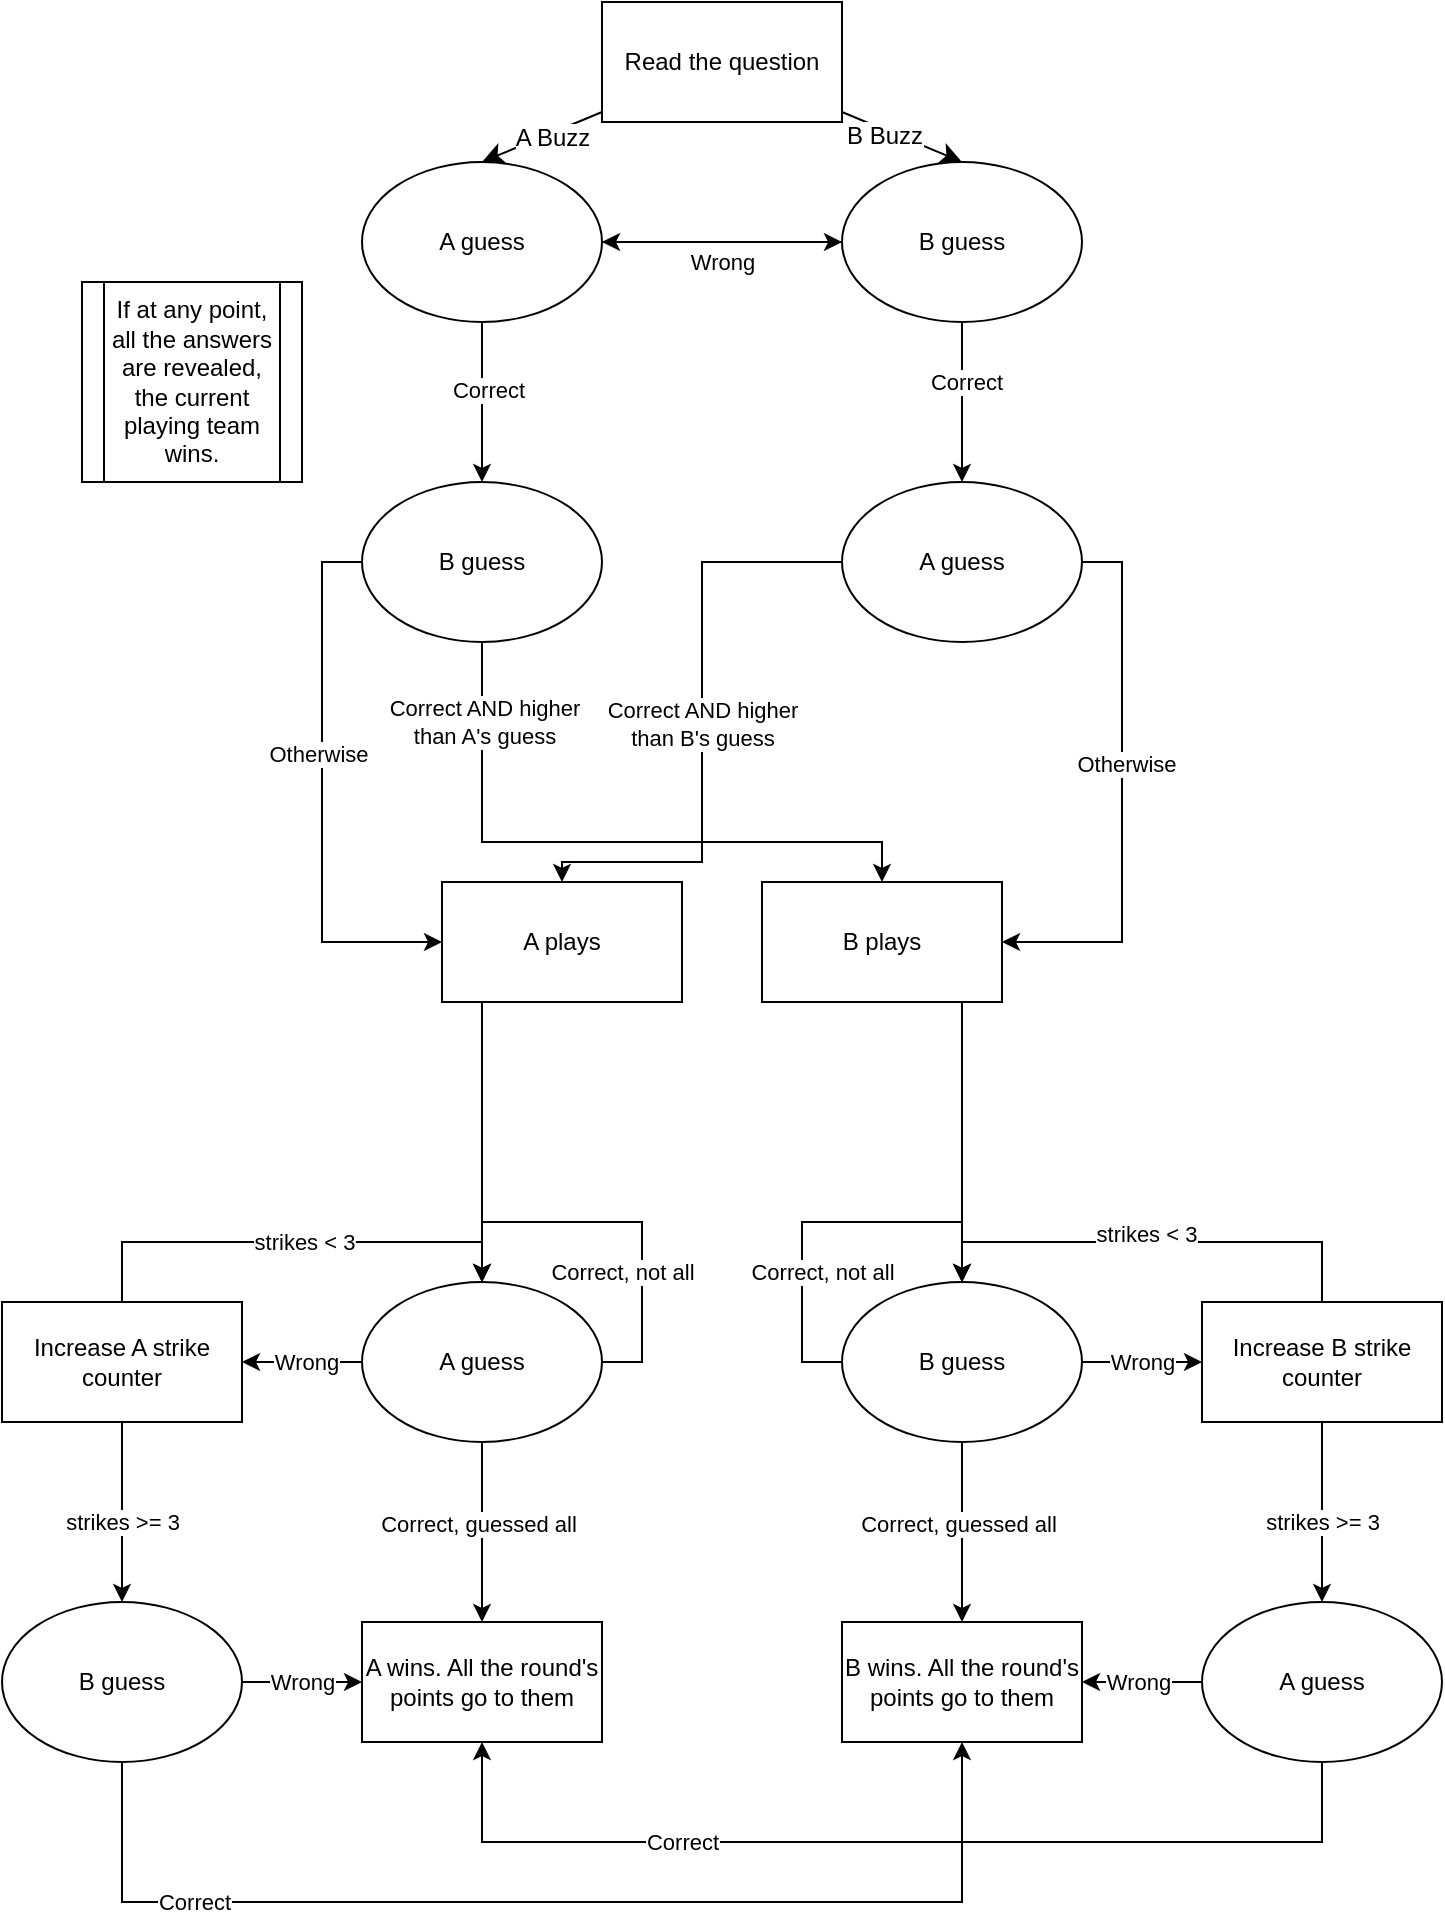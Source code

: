 <mxfile version="24.2.8" type="device">
  <diagram id="p6Y5o6aXWD6SJr5pYoWU" name="Page-1">
    <mxGraphModel dx="924" dy="784" grid="1" gridSize="10" guides="1" tooltips="1" connect="1" arrows="1" fold="1" page="1" pageScale="1" pageWidth="850" pageHeight="1100" math="0" shadow="0">
      <root>
        <mxCell id="0" />
        <mxCell id="1" parent="0" />
        <mxCell id="Q93Tzl98Vo8g-9imY17m-3" style="edgeStyle=none;curved=1;rounded=0;orthogonalLoop=1;jettySize=auto;html=1;exitX=1;exitY=1;exitDx=0;exitDy=0;fontSize=12;startSize=8;endSize=8;" edge="1" parent="1">
          <mxGeometry relative="1" as="geometry">
            <mxPoint x="377.426" y="208.284" as="sourcePoint" />
            <mxPoint x="377.426" y="208.284" as="targetPoint" />
          </mxGeometry>
        </mxCell>
        <mxCell id="Q93Tzl98Vo8g-9imY17m-8" style="edgeStyle=none;curved=1;rounded=0;orthogonalLoop=1;jettySize=auto;html=1;entryX=0.5;entryY=0;entryDx=0;entryDy=0;fontSize=12;startSize=8;endSize=8;" edge="1" parent="1" source="Q93Tzl98Vo8g-9imY17m-5" target="Q93Tzl98Vo8g-9imY17m-6">
          <mxGeometry relative="1" as="geometry" />
        </mxCell>
        <mxCell id="Q93Tzl98Vo8g-9imY17m-12" value="A Buzz" style="edgeLabel;html=1;align=center;verticalAlign=middle;resizable=0;points=[];fontSize=12;" vertex="1" connectable="0" parent="Q93Tzl98Vo8g-9imY17m-8">
          <mxGeometry x="-0.124" y="2" relative="1" as="geometry">
            <mxPoint as="offset" />
          </mxGeometry>
        </mxCell>
        <mxCell id="Q93Tzl98Vo8g-9imY17m-5" value="Read the question" style="rounded=0;whiteSpace=wrap;html=1;" vertex="1" parent="1">
          <mxGeometry x="365" y="80" width="120" height="60" as="geometry" />
        </mxCell>
        <mxCell id="Q93Tzl98Vo8g-9imY17m-39" value="" style="edgeStyle=orthogonalEdgeStyle;rounded=0;orthogonalLoop=1;jettySize=auto;html=1;" edge="1" parent="1" source="Q93Tzl98Vo8g-9imY17m-6" target="Q93Tzl98Vo8g-9imY17m-38">
          <mxGeometry relative="1" as="geometry" />
        </mxCell>
        <mxCell id="Q93Tzl98Vo8g-9imY17m-40" value="Correct" style="edgeLabel;html=1;align=center;verticalAlign=middle;resizable=0;points=[];" vertex="1" connectable="0" parent="Q93Tzl98Vo8g-9imY17m-39">
          <mxGeometry x="-0.15" y="3" relative="1" as="geometry">
            <mxPoint as="offset" />
          </mxGeometry>
        </mxCell>
        <mxCell id="Q93Tzl98Vo8g-9imY17m-56" style="edgeStyle=orthogonalEdgeStyle;rounded=0;orthogonalLoop=1;jettySize=auto;html=1;entryX=0;entryY=0.5;entryDx=0;entryDy=0;" edge="1" parent="1" source="Q93Tzl98Vo8g-9imY17m-6" target="Q93Tzl98Vo8g-9imY17m-7">
          <mxGeometry relative="1" as="geometry" />
        </mxCell>
        <mxCell id="Q93Tzl98Vo8g-9imY17m-6" value="A guess" style="ellipse;whiteSpace=wrap;html=1;" vertex="1" parent="1">
          <mxGeometry x="245" y="160" width="120" height="80" as="geometry" />
        </mxCell>
        <mxCell id="Q93Tzl98Vo8g-9imY17m-36" value="" style="edgeStyle=orthogonalEdgeStyle;rounded=0;orthogonalLoop=1;jettySize=auto;html=1;" edge="1" parent="1" source="Q93Tzl98Vo8g-9imY17m-7" target="Q93Tzl98Vo8g-9imY17m-35">
          <mxGeometry relative="1" as="geometry" />
        </mxCell>
        <mxCell id="Q93Tzl98Vo8g-9imY17m-37" value="Correct" style="edgeLabel;html=1;align=center;verticalAlign=middle;resizable=0;points=[];" vertex="1" connectable="0" parent="Q93Tzl98Vo8g-9imY17m-36">
          <mxGeometry x="-0.25" y="2" relative="1" as="geometry">
            <mxPoint as="offset" />
          </mxGeometry>
        </mxCell>
        <mxCell id="Q93Tzl98Vo8g-9imY17m-54" style="edgeStyle=orthogonalEdgeStyle;rounded=0;orthogonalLoop=1;jettySize=auto;html=1;entryX=1;entryY=0.5;entryDx=0;entryDy=0;exitX=0;exitY=0.5;exitDx=0;exitDy=0;" edge="1" parent="1" source="Q93Tzl98Vo8g-9imY17m-7" target="Q93Tzl98Vo8g-9imY17m-6">
          <mxGeometry relative="1" as="geometry">
            <mxPoint x="455" y="210" as="sourcePoint" />
          </mxGeometry>
        </mxCell>
        <mxCell id="Q93Tzl98Vo8g-9imY17m-57" value="Wrong" style="edgeLabel;html=1;align=center;verticalAlign=middle;resizable=0;points=[];" vertex="1" connectable="0" parent="Q93Tzl98Vo8g-9imY17m-54">
          <mxGeometry x="0.05" y="9" relative="1" as="geometry">
            <mxPoint x="3" y="1" as="offset" />
          </mxGeometry>
        </mxCell>
        <mxCell id="Q93Tzl98Vo8g-9imY17m-7" value="B guess" style="ellipse;whiteSpace=wrap;html=1;" vertex="1" parent="1">
          <mxGeometry x="485" y="160" width="120" height="80" as="geometry" />
        </mxCell>
        <mxCell id="Q93Tzl98Vo8g-9imY17m-11" style="edgeStyle=none;curved=1;rounded=0;orthogonalLoop=1;jettySize=auto;html=1;fontSize=12;startSize=8;endSize=8;entryX=0.5;entryY=0;entryDx=0;entryDy=0;" edge="1" parent="1" source="Q93Tzl98Vo8g-9imY17m-5" target="Q93Tzl98Vo8g-9imY17m-7">
          <mxGeometry relative="1" as="geometry">
            <mxPoint x="505" y="170" as="targetPoint" />
          </mxGeometry>
        </mxCell>
        <mxCell id="Q93Tzl98Vo8g-9imY17m-13" value="B Buzz" style="edgeLabel;html=1;align=center;verticalAlign=middle;resizable=0;points=[];fontSize=12;" vertex="1" connectable="0" parent="Q93Tzl98Vo8g-9imY17m-11">
          <mxGeometry x="-0.267" y="-3" relative="1" as="geometry">
            <mxPoint as="offset" />
          </mxGeometry>
        </mxCell>
        <mxCell id="Q93Tzl98Vo8g-9imY17m-50" style="edgeStyle=orthogonalEdgeStyle;rounded=0;orthogonalLoop=1;jettySize=auto;html=1;entryX=0.5;entryY=0;entryDx=0;entryDy=0;" edge="1" parent="1" source="Q93Tzl98Vo8g-9imY17m-35" target="Q93Tzl98Vo8g-9imY17m-47">
          <mxGeometry relative="1" as="geometry">
            <Array as="points">
              <mxPoint x="415" y="360" />
              <mxPoint x="415" y="510" />
              <mxPoint x="345" y="510" />
            </Array>
          </mxGeometry>
        </mxCell>
        <mxCell id="Q93Tzl98Vo8g-9imY17m-53" value="Correct AND higher&lt;div&gt;than B&#39;s guess&lt;/div&gt;" style="edgeLabel;html=1;align=center;verticalAlign=middle;resizable=0;points=[];" vertex="1" connectable="0" parent="Q93Tzl98Vo8g-9imY17m-50">
          <mxGeometry x="0.162" relative="1" as="geometry">
            <mxPoint y="-24" as="offset" />
          </mxGeometry>
        </mxCell>
        <mxCell id="Q93Tzl98Vo8g-9imY17m-63" style="edgeStyle=orthogonalEdgeStyle;rounded=0;orthogonalLoop=1;jettySize=auto;html=1;entryX=1;entryY=0.5;entryDx=0;entryDy=0;" edge="1" parent="1" source="Q93Tzl98Vo8g-9imY17m-35" target="Q93Tzl98Vo8g-9imY17m-48">
          <mxGeometry relative="1" as="geometry">
            <Array as="points">
              <mxPoint x="625" y="360" />
              <mxPoint x="625" y="550" />
            </Array>
          </mxGeometry>
        </mxCell>
        <mxCell id="Q93Tzl98Vo8g-9imY17m-64" value="Otherwise" style="edgeLabel;html=1;align=center;verticalAlign=middle;resizable=0;points=[];" vertex="1" connectable="0" parent="Q93Tzl98Vo8g-9imY17m-63">
          <mxGeometry x="-0.179" y="2" relative="1" as="geometry">
            <mxPoint y="10" as="offset" />
          </mxGeometry>
        </mxCell>
        <mxCell id="Q93Tzl98Vo8g-9imY17m-35" value="A guess" style="ellipse;whiteSpace=wrap;html=1;" vertex="1" parent="1">
          <mxGeometry x="485" y="320" width="120" height="80" as="geometry" />
        </mxCell>
        <mxCell id="Q93Tzl98Vo8g-9imY17m-45" value="" style="edgeStyle=orthogonalEdgeStyle;rounded=0;orthogonalLoop=1;jettySize=auto;html=1;entryX=0.5;entryY=0;entryDx=0;entryDy=0;" edge="1" parent="1" source="Q93Tzl98Vo8g-9imY17m-38" target="Q93Tzl98Vo8g-9imY17m-48">
          <mxGeometry relative="1" as="geometry">
            <mxPoint x="405" y="480" as="targetPoint" />
            <Array as="points">
              <mxPoint x="305" y="500" />
              <mxPoint x="505" y="500" />
            </Array>
          </mxGeometry>
        </mxCell>
        <mxCell id="Q93Tzl98Vo8g-9imY17m-49" value="Correct AND higher&lt;div&gt;than A&#39;s guess&lt;/div&gt;" style="edgeLabel;html=1;align=center;verticalAlign=middle;resizable=0;points=[];" vertex="1" connectable="0" parent="Q93Tzl98Vo8g-9imY17m-45">
          <mxGeometry x="0.177" y="3" relative="1" as="geometry">
            <mxPoint x="-88" y="-57" as="offset" />
          </mxGeometry>
        </mxCell>
        <mxCell id="Q93Tzl98Vo8g-9imY17m-60" style="edgeStyle=orthogonalEdgeStyle;rounded=0;orthogonalLoop=1;jettySize=auto;html=1;entryX=0;entryY=0.5;entryDx=0;entryDy=0;" edge="1" parent="1" source="Q93Tzl98Vo8g-9imY17m-38" target="Q93Tzl98Vo8g-9imY17m-47">
          <mxGeometry relative="1" as="geometry">
            <Array as="points">
              <mxPoint x="225" y="360" />
              <mxPoint x="225" y="550" />
            </Array>
          </mxGeometry>
        </mxCell>
        <mxCell id="Q93Tzl98Vo8g-9imY17m-61" value="Otherwise" style="edgeLabel;html=1;align=center;verticalAlign=middle;resizable=0;points=[];" vertex="1" connectable="0" parent="Q93Tzl98Vo8g-9imY17m-60">
          <mxGeometry x="-0.139" y="-2" relative="1" as="geometry">
            <mxPoint as="offset" />
          </mxGeometry>
        </mxCell>
        <mxCell id="Q93Tzl98Vo8g-9imY17m-38" value="B guess" style="ellipse;whiteSpace=wrap;html=1;" vertex="1" parent="1">
          <mxGeometry x="245" y="320" width="120" height="80" as="geometry" />
        </mxCell>
        <mxCell id="Q93Tzl98Vo8g-9imY17m-67" style="edgeStyle=orthogonalEdgeStyle;rounded=0;orthogonalLoop=1;jettySize=auto;html=1;entryX=0.5;entryY=0;entryDx=0;entryDy=0;" edge="1" parent="1" source="Q93Tzl98Vo8g-9imY17m-47" target="Q93Tzl98Vo8g-9imY17m-68">
          <mxGeometry relative="1" as="geometry">
            <Array as="points">
              <mxPoint x="305" y="620" />
              <mxPoint x="305" y="620" />
            </Array>
          </mxGeometry>
        </mxCell>
        <mxCell id="Q93Tzl98Vo8g-9imY17m-47" value="A plays" style="rounded=0;whiteSpace=wrap;html=1;" vertex="1" parent="1">
          <mxGeometry x="285" y="520" width="120" height="60" as="geometry" />
        </mxCell>
        <mxCell id="Q93Tzl98Vo8g-9imY17m-66" style="edgeStyle=orthogonalEdgeStyle;rounded=0;orthogonalLoop=1;jettySize=auto;html=1;entryX=0.5;entryY=0;entryDx=0;entryDy=0;" edge="1" parent="1" source="Q93Tzl98Vo8g-9imY17m-48">
          <mxGeometry relative="1" as="geometry">
            <mxPoint x="545" y="720" as="targetPoint" />
            <Array as="points">
              <mxPoint x="545" y="610" />
              <mxPoint x="545" y="610" />
            </Array>
          </mxGeometry>
        </mxCell>
        <mxCell id="Q93Tzl98Vo8g-9imY17m-48" value="B plays" style="rounded=0;whiteSpace=wrap;html=1;" vertex="1" parent="1">
          <mxGeometry x="445" y="520" width="120" height="60" as="geometry" />
        </mxCell>
        <mxCell id="Q93Tzl98Vo8g-9imY17m-77" style="edgeStyle=orthogonalEdgeStyle;rounded=0;orthogonalLoop=1;jettySize=auto;html=1;entryX=1;entryY=0.5;entryDx=0;entryDy=0;" edge="1" parent="1" source="Q93Tzl98Vo8g-9imY17m-68" target="Q93Tzl98Vo8g-9imY17m-75">
          <mxGeometry relative="1" as="geometry" />
        </mxCell>
        <mxCell id="Q93Tzl98Vo8g-9imY17m-78" value="Wrong" style="edgeLabel;html=1;align=center;verticalAlign=middle;resizable=0;points=[];" vertex="1" connectable="0" parent="Q93Tzl98Vo8g-9imY17m-77">
          <mxGeometry x="0.13" y="1" relative="1" as="geometry">
            <mxPoint x="6" y="-1" as="offset" />
          </mxGeometry>
        </mxCell>
        <mxCell id="Q93Tzl98Vo8g-9imY17m-89" style="edgeStyle=orthogonalEdgeStyle;rounded=0;orthogonalLoop=1;jettySize=auto;html=1;entryX=0.5;entryY=0;entryDx=0;entryDy=0;" edge="1" parent="1" source="Q93Tzl98Vo8g-9imY17m-68" target="Q93Tzl98Vo8g-9imY17m-93">
          <mxGeometry relative="1" as="geometry">
            <mxPoint x="305" y="910" as="targetPoint" />
          </mxGeometry>
        </mxCell>
        <mxCell id="Q93Tzl98Vo8g-9imY17m-90" value="Correct, guessed all" style="edgeLabel;html=1;align=center;verticalAlign=middle;resizable=0;points=[];" vertex="1" connectable="0" parent="Q93Tzl98Vo8g-9imY17m-89">
          <mxGeometry x="-0.093" y="-2" relative="1" as="geometry">
            <mxPoint as="offset" />
          </mxGeometry>
        </mxCell>
        <mxCell id="Q93Tzl98Vo8g-9imY17m-96" style="edgeStyle=orthogonalEdgeStyle;rounded=0;orthogonalLoop=1;jettySize=auto;html=1;" edge="1" parent="1" source="Q93Tzl98Vo8g-9imY17m-68">
          <mxGeometry relative="1" as="geometry">
            <mxPoint x="305" y="720" as="targetPoint" />
            <Array as="points">
              <mxPoint x="385" y="760" />
              <mxPoint x="385" y="690" />
              <mxPoint x="305" y="690" />
            </Array>
          </mxGeometry>
        </mxCell>
        <mxCell id="Q93Tzl98Vo8g-9imY17m-97" value="Correct, not all" style="edgeLabel;html=1;align=center;verticalAlign=middle;resizable=0;points=[];" vertex="1" connectable="0" parent="Q93Tzl98Vo8g-9imY17m-96">
          <mxGeometry x="-0.458" y="-1" relative="1" as="geometry">
            <mxPoint x="-11" y="-11" as="offset" />
          </mxGeometry>
        </mxCell>
        <mxCell id="Q93Tzl98Vo8g-9imY17m-68" value="A guess" style="ellipse;whiteSpace=wrap;html=1;" vertex="1" parent="1">
          <mxGeometry x="245" y="720" width="120" height="80" as="geometry" />
        </mxCell>
        <mxCell id="Q93Tzl98Vo8g-9imY17m-84" style="edgeStyle=orthogonalEdgeStyle;rounded=0;orthogonalLoop=1;jettySize=auto;html=1;entryX=0.5;entryY=0;entryDx=0;entryDy=0;" edge="1" parent="1" source="Q93Tzl98Vo8g-9imY17m-75" target="Q93Tzl98Vo8g-9imY17m-68">
          <mxGeometry relative="1" as="geometry">
            <Array as="points">
              <mxPoint x="125" y="700" />
              <mxPoint x="305" y="700" />
            </Array>
          </mxGeometry>
        </mxCell>
        <mxCell id="Q93Tzl98Vo8g-9imY17m-85" value="strikes &amp;lt; 3" style="edgeLabel;html=1;align=center;verticalAlign=middle;resizable=0;points=[];" vertex="1" connectable="0" parent="Q93Tzl98Vo8g-9imY17m-84">
          <mxGeometry x="0.038" y="-2" relative="1" as="geometry">
            <mxPoint x="1" y="-2" as="offset" />
          </mxGeometry>
        </mxCell>
        <mxCell id="Q93Tzl98Vo8g-9imY17m-86" style="edgeStyle=orthogonalEdgeStyle;rounded=0;orthogonalLoop=1;jettySize=auto;html=1;" edge="1" parent="1" source="Q93Tzl98Vo8g-9imY17m-75">
          <mxGeometry relative="1" as="geometry">
            <mxPoint x="125" y="880" as="targetPoint" />
          </mxGeometry>
        </mxCell>
        <mxCell id="Q93Tzl98Vo8g-9imY17m-87" value="strikes &amp;gt;= 3" style="edgeLabel;html=1;align=center;verticalAlign=middle;resizable=0;points=[];" vertex="1" connectable="0" parent="Q93Tzl98Vo8g-9imY17m-86">
          <mxGeometry x="0.049" relative="1" as="geometry">
            <mxPoint x="-1" y="3" as="offset" />
          </mxGeometry>
        </mxCell>
        <mxCell id="Q93Tzl98Vo8g-9imY17m-75" value="Increase A strike counter" style="rounded=0;whiteSpace=wrap;html=1;" vertex="1" parent="1">
          <mxGeometry x="65" y="730" width="120" height="60" as="geometry" />
        </mxCell>
        <mxCell id="Q93Tzl98Vo8g-9imY17m-79" value="If at any point, all the answers are revealed, the current playing team wins." style="shape=process;whiteSpace=wrap;html=1;backgroundOutline=1;" vertex="1" parent="1">
          <mxGeometry x="105" y="220" width="110" height="100" as="geometry" />
        </mxCell>
        <mxCell id="Q93Tzl98Vo8g-9imY17m-91" style="edgeStyle=orthogonalEdgeStyle;rounded=0;orthogonalLoop=1;jettySize=auto;html=1;entryX=0;entryY=0.5;entryDx=0;entryDy=0;" edge="1" parent="1" source="Q93Tzl98Vo8g-9imY17m-88" target="Q93Tzl98Vo8g-9imY17m-93">
          <mxGeometry relative="1" as="geometry">
            <mxPoint x="295" y="920" as="targetPoint" />
          </mxGeometry>
        </mxCell>
        <mxCell id="Q93Tzl98Vo8g-9imY17m-92" value="Wrong" style="edgeLabel;html=1;align=center;verticalAlign=middle;resizable=0;points=[];" vertex="1" connectable="0" parent="Q93Tzl98Vo8g-9imY17m-91">
          <mxGeometry x="-0.012" relative="1" as="geometry">
            <mxPoint as="offset" />
          </mxGeometry>
        </mxCell>
        <mxCell id="Q93Tzl98Vo8g-9imY17m-148" style="edgeStyle=orthogonalEdgeStyle;rounded=0;orthogonalLoop=1;jettySize=auto;html=1;entryX=0.5;entryY=1;entryDx=0;entryDy=0;" edge="1" parent="1" source="Q93Tzl98Vo8g-9imY17m-88" target="Q93Tzl98Vo8g-9imY17m-142">
          <mxGeometry relative="1" as="geometry">
            <mxPoint x="325" y="1050" as="targetPoint" />
            <Array as="points">
              <mxPoint x="125" y="1030" />
              <mxPoint x="545" y="1030" />
            </Array>
          </mxGeometry>
        </mxCell>
        <mxCell id="Q93Tzl98Vo8g-9imY17m-149" value="Correct" style="edgeLabel;html=1;align=center;verticalAlign=middle;resizable=0;points=[];" vertex="1" connectable="0" parent="Q93Tzl98Vo8g-9imY17m-148">
          <mxGeometry x="-0.627" y="3" relative="1" as="geometry">
            <mxPoint x="-1" y="3" as="offset" />
          </mxGeometry>
        </mxCell>
        <mxCell id="Q93Tzl98Vo8g-9imY17m-88" value="B guess" style="ellipse;whiteSpace=wrap;html=1;" vertex="1" parent="1">
          <mxGeometry x="65" y="880" width="120" height="80" as="geometry" />
        </mxCell>
        <mxCell id="Q93Tzl98Vo8g-9imY17m-93" value="A wins. All the round&#39;s points go to them" style="rounded=0;whiteSpace=wrap;html=1;" vertex="1" parent="1">
          <mxGeometry x="245" y="890" width="120" height="60" as="geometry" />
        </mxCell>
        <mxCell id="Q93Tzl98Vo8g-9imY17m-127" style="edgeStyle=orthogonalEdgeStyle;rounded=0;orthogonalLoop=1;jettySize=auto;html=1;entryX=0;entryY=0.5;entryDx=0;entryDy=0;" edge="1" parent="1" source="Q93Tzl98Vo8g-9imY17m-133" target="Q93Tzl98Vo8g-9imY17m-138">
          <mxGeometry relative="1" as="geometry" />
        </mxCell>
        <mxCell id="Q93Tzl98Vo8g-9imY17m-128" value="Wrong" style="edgeLabel;html=1;align=center;verticalAlign=middle;resizable=0;points=[];" vertex="1" connectable="0" parent="Q93Tzl98Vo8g-9imY17m-127">
          <mxGeometry x="0.13" y="1" relative="1" as="geometry">
            <mxPoint x="-4" y="1" as="offset" />
          </mxGeometry>
        </mxCell>
        <mxCell id="Q93Tzl98Vo8g-9imY17m-129" style="edgeStyle=orthogonalEdgeStyle;rounded=0;orthogonalLoop=1;jettySize=auto;html=1;entryX=0.5;entryY=0;entryDx=0;entryDy=0;" edge="1" parent="1" source="Q93Tzl98Vo8g-9imY17m-133" target="Q93Tzl98Vo8g-9imY17m-142">
          <mxGeometry relative="1" as="geometry">
            <mxPoint x="545" y="910" as="targetPoint" />
          </mxGeometry>
        </mxCell>
        <mxCell id="Q93Tzl98Vo8g-9imY17m-130" value="Correct, guessed all" style="edgeLabel;html=1;align=center;verticalAlign=middle;resizable=0;points=[];" vertex="1" connectable="0" parent="Q93Tzl98Vo8g-9imY17m-129">
          <mxGeometry x="-0.093" y="-2" relative="1" as="geometry">
            <mxPoint as="offset" />
          </mxGeometry>
        </mxCell>
        <mxCell id="Q93Tzl98Vo8g-9imY17m-131" style="edgeStyle=orthogonalEdgeStyle;rounded=0;orthogonalLoop=1;jettySize=auto;html=1;" edge="1" parent="1" source="Q93Tzl98Vo8g-9imY17m-133">
          <mxGeometry relative="1" as="geometry">
            <mxPoint x="545" y="720" as="targetPoint" />
            <Array as="points">
              <mxPoint x="465" y="760" />
              <mxPoint x="465" y="690" />
              <mxPoint x="545" y="690" />
            </Array>
          </mxGeometry>
        </mxCell>
        <mxCell id="Q93Tzl98Vo8g-9imY17m-132" value="Correct, not all" style="edgeLabel;html=1;align=center;verticalAlign=middle;resizable=0;points=[];" vertex="1" connectable="0" parent="Q93Tzl98Vo8g-9imY17m-131">
          <mxGeometry x="-0.458" y="-1" relative="1" as="geometry">
            <mxPoint x="9" y="-11" as="offset" />
          </mxGeometry>
        </mxCell>
        <mxCell id="Q93Tzl98Vo8g-9imY17m-133" value="B guess" style="ellipse;whiteSpace=wrap;html=1;" vertex="1" parent="1">
          <mxGeometry x="485" y="720" width="120" height="80" as="geometry" />
        </mxCell>
        <mxCell id="Q93Tzl98Vo8g-9imY17m-134" style="edgeStyle=orthogonalEdgeStyle;rounded=0;orthogonalLoop=1;jettySize=auto;html=1;entryX=0.5;entryY=0;entryDx=0;entryDy=0;" edge="1" parent="1" source="Q93Tzl98Vo8g-9imY17m-138" target="Q93Tzl98Vo8g-9imY17m-133">
          <mxGeometry relative="1" as="geometry">
            <Array as="points">
              <mxPoint x="725" y="700" />
              <mxPoint x="545" y="700" />
            </Array>
          </mxGeometry>
        </mxCell>
        <mxCell id="Q93Tzl98Vo8g-9imY17m-135" value="strikes &amp;lt; 3" style="edgeLabel;html=1;align=center;verticalAlign=middle;resizable=0;points=[];" vertex="1" connectable="0" parent="Q93Tzl98Vo8g-9imY17m-134">
          <mxGeometry x="0.038" y="-2" relative="1" as="geometry">
            <mxPoint x="1" y="-2" as="offset" />
          </mxGeometry>
        </mxCell>
        <mxCell id="Q93Tzl98Vo8g-9imY17m-136" style="edgeStyle=orthogonalEdgeStyle;rounded=0;orthogonalLoop=1;jettySize=auto;html=1;" edge="1" parent="1" source="Q93Tzl98Vo8g-9imY17m-138">
          <mxGeometry relative="1" as="geometry">
            <mxPoint x="725" y="880" as="targetPoint" />
          </mxGeometry>
        </mxCell>
        <mxCell id="Q93Tzl98Vo8g-9imY17m-137" value="strikes &amp;gt;= 3" style="edgeLabel;html=1;align=center;verticalAlign=middle;resizable=0;points=[];" vertex="1" connectable="0" parent="Q93Tzl98Vo8g-9imY17m-136">
          <mxGeometry x="0.049" relative="1" as="geometry">
            <mxPoint x="-1" y="3" as="offset" />
          </mxGeometry>
        </mxCell>
        <mxCell id="Q93Tzl98Vo8g-9imY17m-138" value="Increase B strike counter" style="rounded=0;whiteSpace=wrap;html=1;" vertex="1" parent="1">
          <mxGeometry x="665" y="730" width="120" height="60" as="geometry" />
        </mxCell>
        <mxCell id="Q93Tzl98Vo8g-9imY17m-145" style="edgeStyle=orthogonalEdgeStyle;rounded=0;orthogonalLoop=1;jettySize=auto;html=1;entryX=1;entryY=0.5;entryDx=0;entryDy=0;" edge="1" parent="1" source="Q93Tzl98Vo8g-9imY17m-141" target="Q93Tzl98Vo8g-9imY17m-142">
          <mxGeometry relative="1" as="geometry" />
        </mxCell>
        <mxCell id="Q93Tzl98Vo8g-9imY17m-146" value="Wrong" style="edgeLabel;html=1;align=center;verticalAlign=middle;resizable=0;points=[];" vertex="1" connectable="0" parent="Q93Tzl98Vo8g-9imY17m-145">
          <mxGeometry x="0.067" y="2" relative="1" as="geometry">
            <mxPoint y="-2" as="offset" />
          </mxGeometry>
        </mxCell>
        <mxCell id="Q93Tzl98Vo8g-9imY17m-150" style="edgeStyle=orthogonalEdgeStyle;rounded=0;orthogonalLoop=1;jettySize=auto;html=1;entryX=0.5;entryY=1;entryDx=0;entryDy=0;" edge="1" parent="1" source="Q93Tzl98Vo8g-9imY17m-141" target="Q93Tzl98Vo8g-9imY17m-93">
          <mxGeometry relative="1" as="geometry">
            <Array as="points">
              <mxPoint x="725" y="1000" />
              <mxPoint x="305" y="1000" />
            </Array>
          </mxGeometry>
        </mxCell>
        <mxCell id="Q93Tzl98Vo8g-9imY17m-151" value="Correct" style="edgeLabel;html=1;align=center;verticalAlign=middle;resizable=0;points=[];" vertex="1" connectable="0" parent="Q93Tzl98Vo8g-9imY17m-150">
          <mxGeometry x="0.426" y="-2" relative="1" as="geometry">
            <mxPoint x="3" y="2" as="offset" />
          </mxGeometry>
        </mxCell>
        <mxCell id="Q93Tzl98Vo8g-9imY17m-141" value="A guess" style="ellipse;whiteSpace=wrap;html=1;" vertex="1" parent="1">
          <mxGeometry x="665" y="880" width="120" height="80" as="geometry" />
        </mxCell>
        <mxCell id="Q93Tzl98Vo8g-9imY17m-142" value="B wins. All the round&#39;s points go to them" style="rounded=0;whiteSpace=wrap;html=1;" vertex="1" parent="1">
          <mxGeometry x="485" y="890" width="120" height="60" as="geometry" />
        </mxCell>
      </root>
    </mxGraphModel>
  </diagram>
</mxfile>
